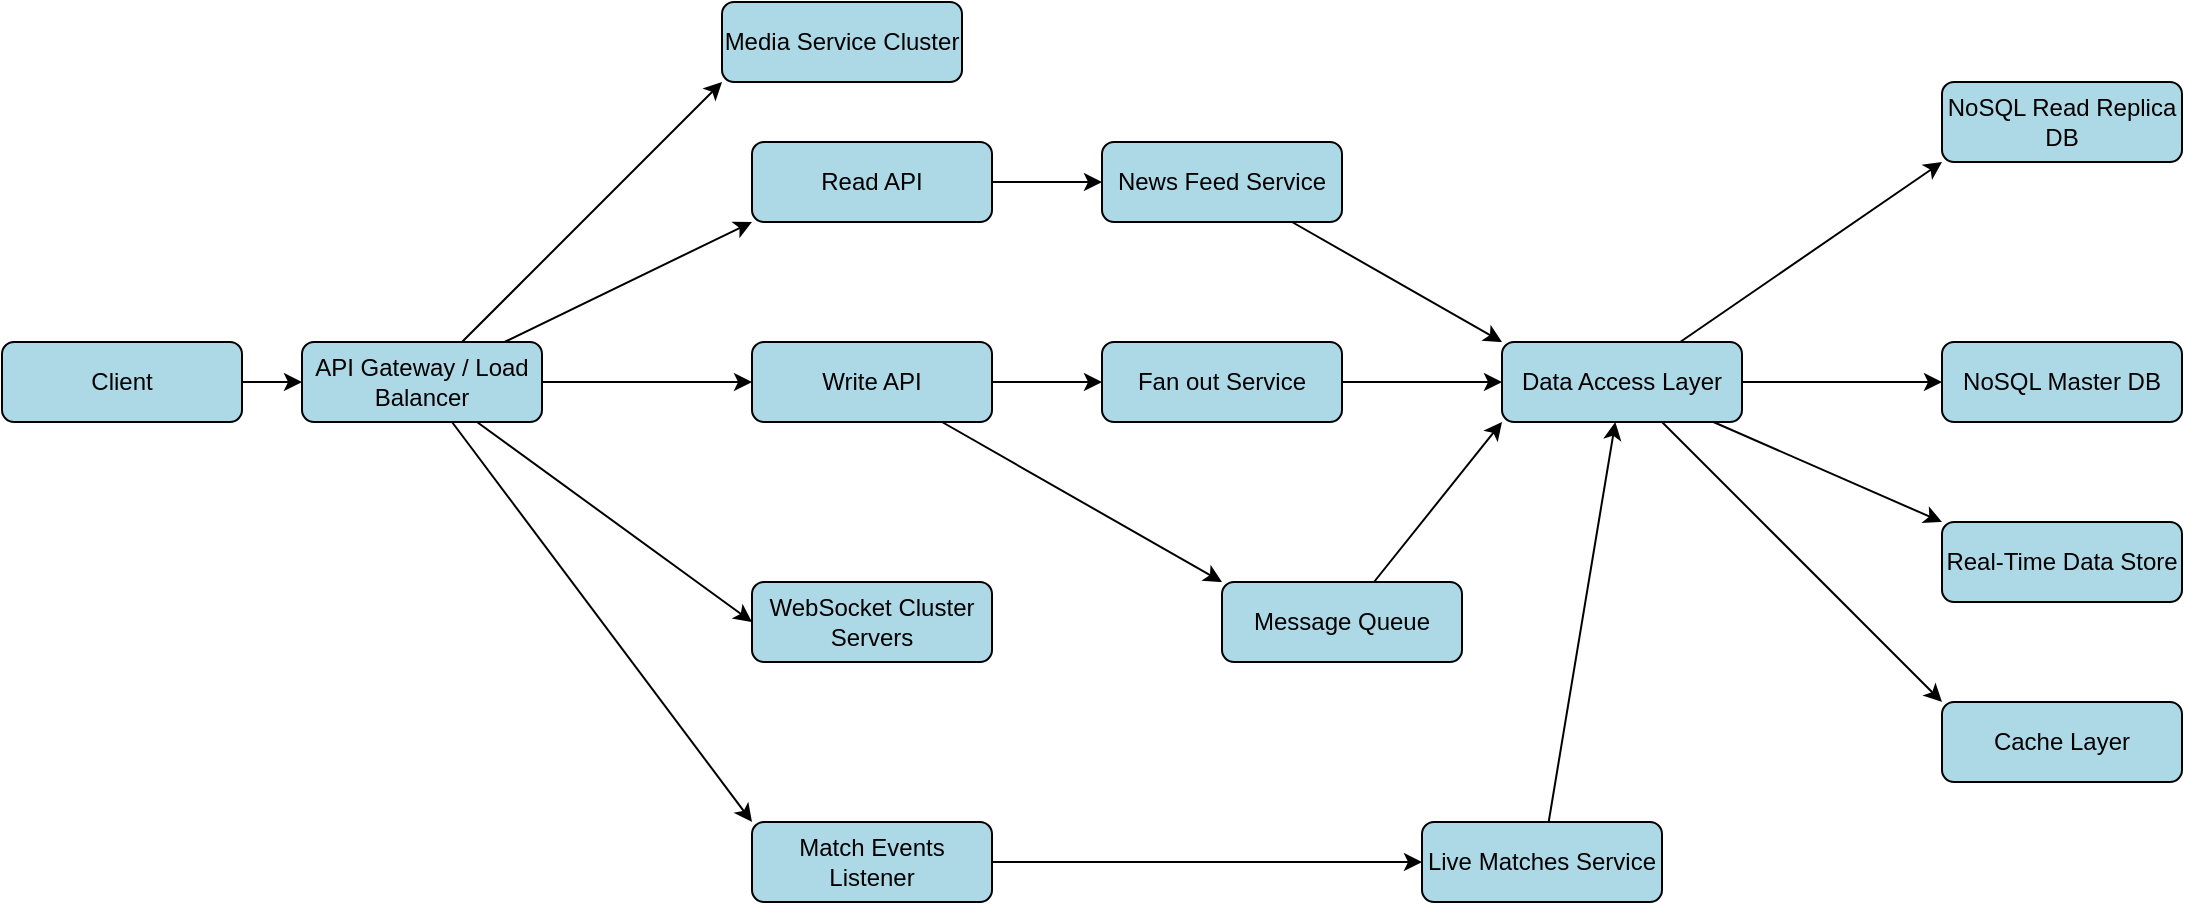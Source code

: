 <mxfile version="24.9.1">
  <diagram id="Q6TESt2uFMSqSwzFEea5" name="Page-1">
    <mxGraphModel dx="1242" dy="691" grid="1" gridSize="10" guides="1" tooltips="1" connect="1" arrows="1" fold="1" page="1" pageScale="1" pageWidth="850" pageHeight="1100" math="0" shadow="0">
      <root>
        <mxCell id="0" />
        <mxCell id="1" parent="0" />
        <mxCell id="Client" value="Client" style="rounded=1;whiteSpace=wrap;html=1;fillColor=lightblue;strokeColor=black;" parent="1" vertex="1">
          <mxGeometry x="50" y="200" width="120" height="40" as="geometry" />
        </mxCell>
        <mxCell id="API Gateway / Load Balancer" value="API Gateway / Load Balancer" style="rounded=1;whiteSpace=wrap;html=1;fillColor=lightblue;strokeColor=black;" parent="1" vertex="1">
          <mxGeometry x="200" y="200" width="120" height="40" as="geometry" />
        </mxCell>
        <mxCell id="Read API" value="Read API" style="rounded=1;whiteSpace=wrap;html=1;fillColor=lightblue;strokeColor=black;" parent="1" vertex="1">
          <mxGeometry x="425" y="100" width="120" height="40" as="geometry" />
        </mxCell>
        <mxCell id="Write API" value="Write API" style="rounded=1;whiteSpace=wrap;html=1;fillColor=lightblue;strokeColor=black;" parent="1" vertex="1">
          <mxGeometry x="425" y="200" width="120" height="40" as="geometry" />
        </mxCell>
        <mxCell id="Match Events Listener" value="Match Events Listener" style="rounded=1;whiteSpace=wrap;html=1;fillColor=lightblue;strokeColor=black;" parent="1" vertex="1">
          <mxGeometry x="425" y="440" width="120" height="40" as="geometry" />
        </mxCell>
        <mxCell id="WebSocket Cluster Servers" value="WebSocket Cluster Servers" style="rounded=1;whiteSpace=wrap;html=1;fillColor=lightblue;strokeColor=black;" parent="1" vertex="1">
          <mxGeometry x="425" y="320" width="120" height="40" as="geometry" />
        </mxCell>
        <mxCell id="Media Service Cluster" value="Media Service Cluster" style="rounded=1;whiteSpace=wrap;html=1;fillColor=lightblue;strokeColor=black;" parent="1" vertex="1">
          <mxGeometry x="410" y="30" width="120" height="40" as="geometry" />
        </mxCell>
        <mxCell id="News Feed Service" value="News Feed Service" style="rounded=1;whiteSpace=wrap;html=1;fillColor=lightblue;strokeColor=black;" parent="1" vertex="1">
          <mxGeometry x="600" y="100" width="120" height="40" as="geometry" />
        </mxCell>
        <mxCell id="Fan out Service" value="Fan out Service" style="rounded=1;whiteSpace=wrap;html=1;fillColor=lightblue;strokeColor=black;" parent="1" vertex="1">
          <mxGeometry x="600" y="200" width="120" height="40" as="geometry" />
        </mxCell>
        <mxCell id="Live Matches Service" value="Live Matches Service" style="rounded=1;whiteSpace=wrap;html=1;fillColor=lightblue;strokeColor=black;" parent="1" vertex="1">
          <mxGeometry x="760" y="440" width="120" height="40" as="geometry" />
        </mxCell>
        <mxCell id="Data Access Layer" value="Data Access Layer" style="rounded=1;whiteSpace=wrap;html=1;fillColor=lightblue;strokeColor=black;" parent="1" vertex="1">
          <mxGeometry x="800" y="200" width="120" height="40" as="geometry" />
        </mxCell>
        <mxCell id="NoSQL Read Replica DB" value="NoSQL Read Replica DB" style="rounded=1;whiteSpace=wrap;html=1;fillColor=lightblue;strokeColor=black;" parent="1" vertex="1">
          <mxGeometry x="1020" y="70" width="120" height="40" as="geometry" />
        </mxCell>
        <mxCell id="NoSQL Master DB" value="NoSQL Master DB" style="rounded=1;whiteSpace=wrap;html=1;fillColor=lightblue;strokeColor=black;" parent="1" vertex="1">
          <mxGeometry x="1020" y="200" width="120" height="40" as="geometry" />
        </mxCell>
        <mxCell id="Real-Time Data Store" value="Real-Time Data Store" style="rounded=1;whiteSpace=wrap;html=1;fillColor=lightblue;strokeColor=black;" parent="1" vertex="1">
          <mxGeometry x="1020" y="290" width="120" height="40" as="geometry" />
        </mxCell>
        <mxCell id="Cache Layer" value="Cache Layer" style="rounded=1;whiteSpace=wrap;html=1;fillColor=lightblue;strokeColor=black;" parent="1" vertex="1">
          <mxGeometry x="1020" y="380" width="120" height="40" as="geometry" />
        </mxCell>
        <mxCell id="Message Queue" value="Message Queue" style="rounded=1;whiteSpace=wrap;html=1;fillColor=lightblue;strokeColor=black;" parent="1" vertex="1">
          <mxGeometry x="660" y="320" width="120" height="40" as="geometry" />
        </mxCell>
        <mxCell id="Client-API Gateway / Load Balancer" parent="1" source="Client" target="API Gateway / Load Balancer" edge="1">
          <mxGeometry relative="1" as="geometry" />
        </mxCell>
        <mxCell id="API Gateway / Load Balancer-Read API" style="entryX=0;entryY=1;entryDx=0;entryDy=0;" parent="1" source="API Gateway / Load Balancer" target="Read API" edge="1">
          <mxGeometry relative="1" as="geometry">
            <mxPoint x="420" y="150" as="targetPoint" />
          </mxGeometry>
        </mxCell>
        <mxCell id="API Gateway / Load Balancer-Write API" parent="1" source="API Gateway / Load Balancer" target="Write API" edge="1">
          <mxGeometry relative="1" as="geometry" />
        </mxCell>
        <mxCell id="API Gateway / Load Balancer-Match Events Listener" style="entryX=0;entryY=0;entryDx=0;entryDy=0;" parent="1" source="API Gateway / Load Balancer" target="Match Events Listener" edge="1">
          <mxGeometry relative="1" as="geometry" />
        </mxCell>
        <mxCell id="API Gateway / Load Balancer-WebSocket Cluster Servers" style="entryX=0;entryY=0.5;entryDx=0;entryDy=0;" parent="1" source="API Gateway / Load Balancer" target="WebSocket Cluster Servers" edge="1">
          <mxGeometry relative="1" as="geometry">
            <mxPoint x="474" y="340" as="targetPoint" />
          </mxGeometry>
        </mxCell>
        <mxCell id="API Gateway / Load Balancer-Media Service Cluster" style="entryX=0;entryY=1;entryDx=0;entryDy=0;" parent="1" source="API Gateway / Load Balancer" target="Media Service Cluster" edge="1">
          <mxGeometry relative="1" as="geometry" />
        </mxCell>
        <mxCell id="Read API-News Feed Service" parent="1" source="Read API" target="News Feed Service" edge="1">
          <mxGeometry relative="1" as="geometry" />
        </mxCell>
        <mxCell id="Write API-Fan out Service" parent="1" source="Write API" target="Fan out Service" edge="1">
          <mxGeometry relative="1" as="geometry" />
        </mxCell>
        <mxCell id="Match Events Listener-Live Matches Service" parent="1" source="Match Events Listener" target="Live Matches Service" edge="1">
          <mxGeometry relative="1" as="geometry" />
        </mxCell>
        <mxCell id="Fan out Service-Data Access Layer" parent="1" source="Fan out Service" target="Data Access Layer" edge="1">
          <mxGeometry relative="1" as="geometry" />
        </mxCell>
        <mxCell id="Live Matches Service-Data Access Layer" parent="1" source="Live Matches Service" target="Data Access Layer" edge="1">
          <mxGeometry relative="1" as="geometry" />
        </mxCell>
        <mxCell id="News Feed Service-Data Access Layer" style="entryX=0;entryY=0;entryDx=0;entryDy=0;" parent="1" source="News Feed Service" target="Data Access Layer" edge="1">
          <mxGeometry relative="1" as="geometry" />
        </mxCell>
        <mxCell id="Data Access Layer-NoSQL Read Replica DB" style="entryX=0;entryY=1;entryDx=0;entryDy=0;" parent="1" source="Data Access Layer" target="NoSQL Read Replica DB" edge="1">
          <mxGeometry relative="1" as="geometry" />
        </mxCell>
        <mxCell id="Data Access Layer-NoSQL Master DB" parent="1" source="Data Access Layer" target="NoSQL Master DB" edge="1">
          <mxGeometry relative="1" as="geometry" />
        </mxCell>
        <mxCell id="Data Access Layer-Real-Time Data Store" style="entryX=0;entryY=0;entryDx=0;entryDy=0;" parent="1" source="Data Access Layer" target="Real-Time Data Store" edge="1">
          <mxGeometry relative="1" as="geometry" />
        </mxCell>
        <mxCell id="Data Access Layer-Cache Layer" style="entryX=0;entryY=0;entryDx=0;entryDy=0;" parent="1" source="Data Access Layer" target="Cache Layer" edge="1">
          <mxGeometry relative="1" as="geometry" />
        </mxCell>
        <mxCell id="Write API-Message Queue" style="entryX=0;entryY=0;entryDx=0;entryDy=0;" parent="1" source="Write API" target="Message Queue" edge="1">
          <mxGeometry relative="1" as="geometry" />
        </mxCell>
        <mxCell id="Message Queue-Data Access Layer" style="entryX=0;entryY=1;entryDx=0;entryDy=0;" parent="1" source="Message Queue" target="Data Access Layer" edge="1">
          <mxGeometry relative="1" as="geometry">
            <mxPoint x="840" y="240" as="targetPoint" />
          </mxGeometry>
        </mxCell>
      </root>
    </mxGraphModel>
  </diagram>
</mxfile>
